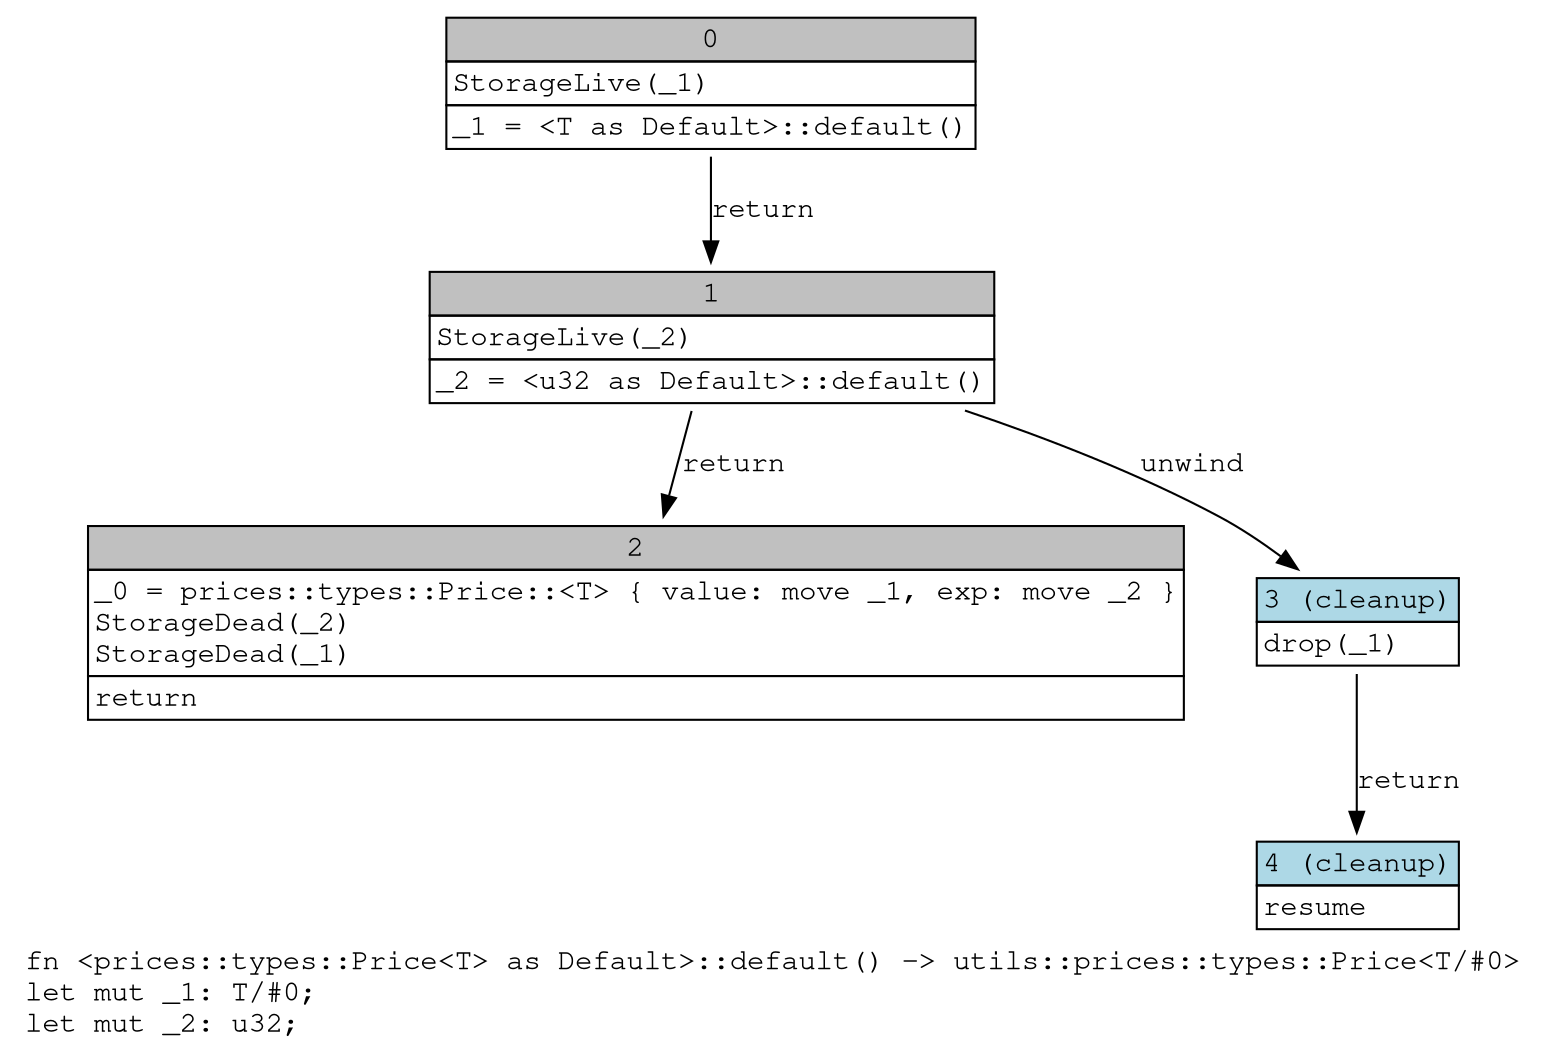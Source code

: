 digraph Mir_0_12402 {
    graph [fontname="Courier, monospace"];
    node [fontname="Courier, monospace"];
    edge [fontname="Courier, monospace"];
    label=<fn &lt;prices::types::Price&lt;T&gt; as Default&gt;::default() -&gt; utils::prices::types::Price&lt;T/#0&gt;<br align="left"/>let mut _1: T/#0;<br align="left"/>let mut _2: u32;<br align="left"/>>;
    bb0__0_12402 [shape="none", label=<<table border="0" cellborder="1" cellspacing="0"><tr><td bgcolor="gray" align="center" colspan="1">0</td></tr><tr><td align="left" balign="left">StorageLive(_1)<br/></td></tr><tr><td align="left">_1 = &lt;T as Default&gt;::default()</td></tr></table>>];
    bb1__0_12402 [shape="none", label=<<table border="0" cellborder="1" cellspacing="0"><tr><td bgcolor="gray" align="center" colspan="1">1</td></tr><tr><td align="left" balign="left">StorageLive(_2)<br/></td></tr><tr><td align="left">_2 = &lt;u32 as Default&gt;::default()</td></tr></table>>];
    bb2__0_12402 [shape="none", label=<<table border="0" cellborder="1" cellspacing="0"><tr><td bgcolor="gray" align="center" colspan="1">2</td></tr><tr><td align="left" balign="left">_0 = prices::types::Price::&lt;T&gt; { value: move _1, exp: move _2 }<br/>StorageDead(_2)<br/>StorageDead(_1)<br/></td></tr><tr><td align="left">return</td></tr></table>>];
    bb3__0_12402 [shape="none", label=<<table border="0" cellborder="1" cellspacing="0"><tr><td bgcolor="lightblue" align="center" colspan="1">3 (cleanup)</td></tr><tr><td align="left">drop(_1)</td></tr></table>>];
    bb4__0_12402 [shape="none", label=<<table border="0" cellborder="1" cellspacing="0"><tr><td bgcolor="lightblue" align="center" colspan="1">4 (cleanup)</td></tr><tr><td align="left">resume</td></tr></table>>];
    bb0__0_12402 -> bb1__0_12402 [label="return"];
    bb1__0_12402 -> bb2__0_12402 [label="return"];
    bb1__0_12402 -> bb3__0_12402 [label="unwind"];
    bb3__0_12402 -> bb4__0_12402 [label="return"];
}

